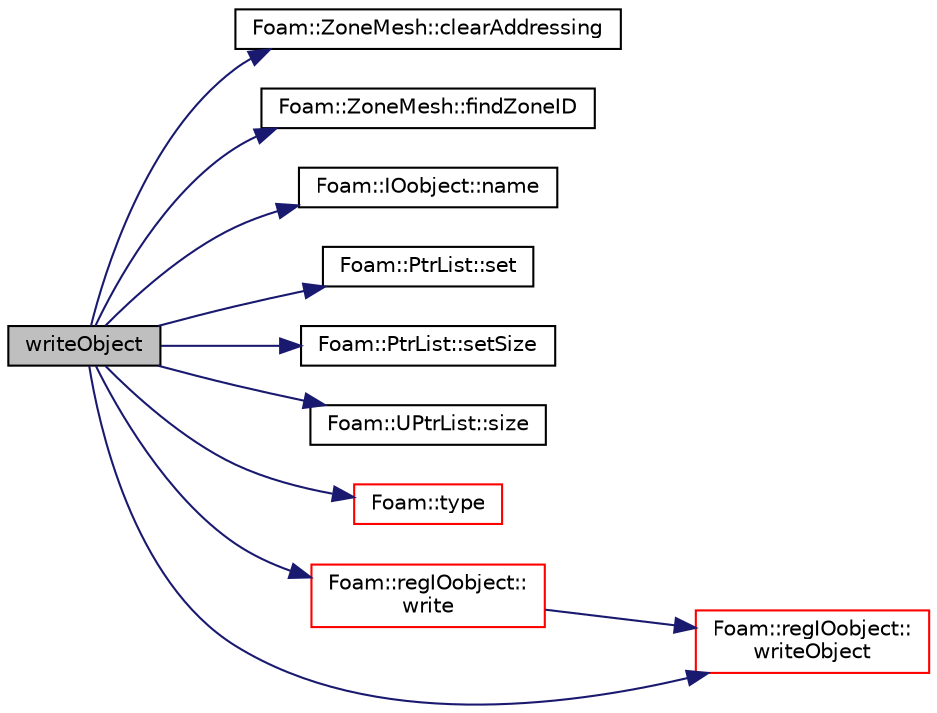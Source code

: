 digraph "writeObject"
{
  bgcolor="transparent";
  edge [fontname="Helvetica",fontsize="10",labelfontname="Helvetica",labelfontsize="10"];
  node [fontname="Helvetica",fontsize="10",shape=record];
  rankdir="LR";
  Node2948 [label="writeObject",height=0.2,width=0.4,color="black", fillcolor="grey75", style="filled", fontcolor="black"];
  Node2948 -> Node2949 [color="midnightblue",fontsize="10",style="solid",fontname="Helvetica"];
  Node2949 [label="Foam::ZoneMesh::clearAddressing",height=0.2,width=0.4,color="black",URL="$a28677.html#aac1ee7169044dccb262b78097d6ab1a8",tooltip="Clear addressing. "];
  Node2948 -> Node2950 [color="midnightblue",fontsize="10",style="solid",fontname="Helvetica"];
  Node2950 [label="Foam::ZoneMesh::findZoneID",height=0.2,width=0.4,color="black",URL="$a28677.html#a13d1a124b375b062a1c226196db8b486",tooltip="Find zone index given a name. "];
  Node2948 -> Node2951 [color="midnightblue",fontsize="10",style="solid",fontname="Helvetica"];
  Node2951 [label="Foam::IOobject::name",height=0.2,width=0.4,color="black",URL="$a27249.html#acc80e00a8ac919288fb55bd14cc88bf6",tooltip="Return name. "];
  Node2948 -> Node2952 [color="midnightblue",fontsize="10",style="solid",fontname="Helvetica"];
  Node2952 [label="Foam::PtrList::set",height=0.2,width=0.4,color="black",URL="$a27029.html#a2d4fe99e7a41d6359b3c1946995622a0",tooltip="Is element set. "];
  Node2948 -> Node2953 [color="midnightblue",fontsize="10",style="solid",fontname="Helvetica"];
  Node2953 [label="Foam::PtrList::setSize",height=0.2,width=0.4,color="black",URL="$a27029.html#aedb985ffeaf1bdbfeccc2a8730405703",tooltip="Reset size of PtrList. If extending the PtrList, new entries are. "];
  Node2948 -> Node2954 [color="midnightblue",fontsize="10",style="solid",fontname="Helvetica"];
  Node2954 [label="Foam::UPtrList::size",height=0.2,width=0.4,color="black",URL="$a27101.html#a47b3bf30da1eb3ab8076b5fbe00e0494",tooltip="Return the number of elements in the UPtrList. "];
  Node2948 -> Node2955 [color="midnightblue",fontsize="10",style="solid",fontname="Helvetica"];
  Node2955 [label="Foam::type",height=0.2,width=0.4,color="red",URL="$a21851.html#aec48583af672626378f501eb9fc32cd1",tooltip="Return the file type: DIRECTORY or FILE. "];
  Node2948 -> Node2961 [color="midnightblue",fontsize="10",style="solid",fontname="Helvetica"];
  Node2961 [label="Foam::regIOobject::\lwrite",height=0.2,width=0.4,color="red",URL="$a27441.html#ad48b7b943e88478c15879659cce7aebc",tooltip="Write using setting from DB. "];
  Node2961 -> Node2962 [color="midnightblue",fontsize="10",style="solid",fontname="Helvetica"];
  Node2962 [label="Foam::regIOobject::\lwriteObject",height=0.2,width=0.4,color="red",URL="$a27441.html#ad29090f3bdbff43fd95fa2d856219b5f",tooltip="Write using given format, version and compression. "];
  Node2948 -> Node2962 [color="midnightblue",fontsize="10",style="solid",fontname="Helvetica"];
}
